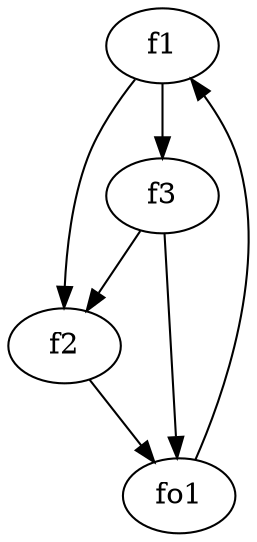 strict digraph  {
f1;
f2;
f3;
fo1;
f1 -> f3  [weight=2];
f1 -> f2  [weight=2];
f2 -> fo1  [weight=2];
f3 -> fo1  [weight=2];
f3 -> f2  [weight=2];
fo1 -> f1  [weight=2];
}

